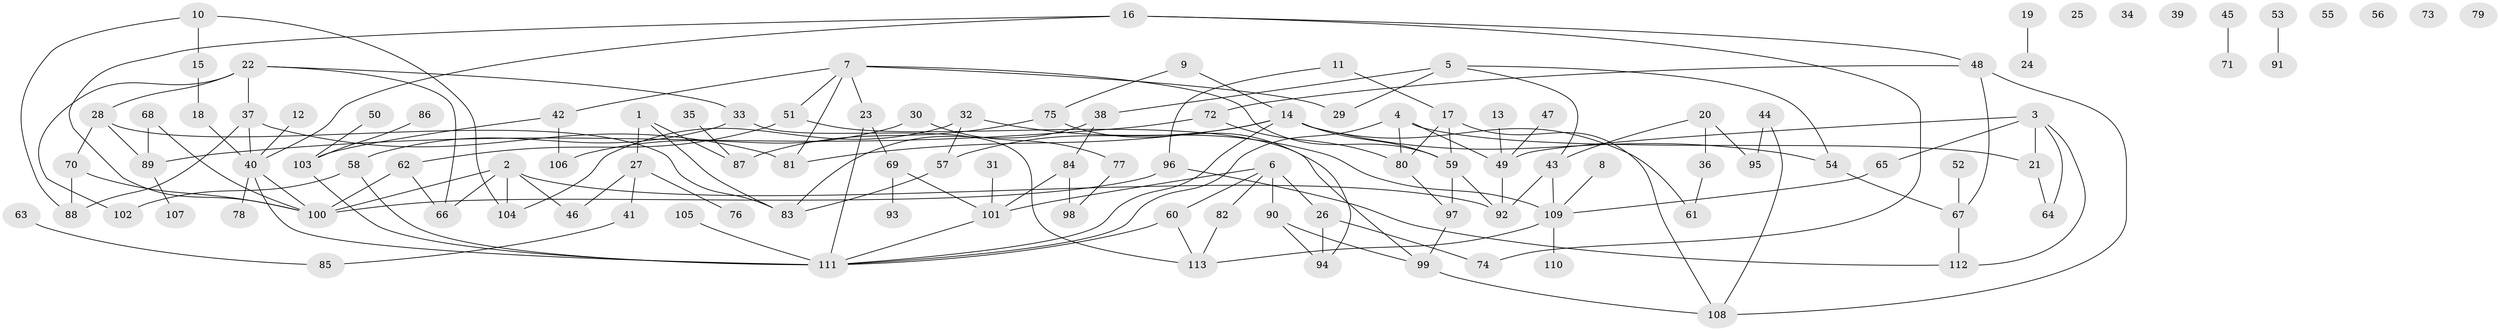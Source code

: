 // Generated by graph-tools (version 1.1) at 2025/40/03/09/25 04:40:27]
// undirected, 113 vertices, 154 edges
graph export_dot {
graph [start="1"]
  node [color=gray90,style=filled];
  1;
  2;
  3;
  4;
  5;
  6;
  7;
  8;
  9;
  10;
  11;
  12;
  13;
  14;
  15;
  16;
  17;
  18;
  19;
  20;
  21;
  22;
  23;
  24;
  25;
  26;
  27;
  28;
  29;
  30;
  31;
  32;
  33;
  34;
  35;
  36;
  37;
  38;
  39;
  40;
  41;
  42;
  43;
  44;
  45;
  46;
  47;
  48;
  49;
  50;
  51;
  52;
  53;
  54;
  55;
  56;
  57;
  58;
  59;
  60;
  61;
  62;
  63;
  64;
  65;
  66;
  67;
  68;
  69;
  70;
  71;
  72;
  73;
  74;
  75;
  76;
  77;
  78;
  79;
  80;
  81;
  82;
  83;
  84;
  85;
  86;
  87;
  88;
  89;
  90;
  91;
  92;
  93;
  94;
  95;
  96;
  97;
  98;
  99;
  100;
  101;
  102;
  103;
  104;
  105;
  106;
  107;
  108;
  109;
  110;
  111;
  112;
  113;
  1 -- 27;
  1 -- 83;
  1 -- 87;
  2 -- 46;
  2 -- 66;
  2 -- 92;
  2 -- 100;
  2 -- 104;
  3 -- 21;
  3 -- 49;
  3 -- 64;
  3 -- 65;
  3 -- 112;
  4 -- 21;
  4 -- 49;
  4 -- 80;
  4 -- 111;
  5 -- 29;
  5 -- 38;
  5 -- 43;
  5 -- 54;
  6 -- 26;
  6 -- 60;
  6 -- 82;
  6 -- 90;
  6 -- 101;
  7 -- 23;
  7 -- 29;
  7 -- 42;
  7 -- 51;
  7 -- 59;
  7 -- 81;
  8 -- 109;
  9 -- 14;
  9 -- 75;
  10 -- 15;
  10 -- 88;
  10 -- 104;
  11 -- 17;
  11 -- 96;
  12 -- 40;
  13 -- 49;
  14 -- 54;
  14 -- 57;
  14 -- 59;
  14 -- 61;
  14 -- 81;
  14 -- 111;
  15 -- 18;
  16 -- 40;
  16 -- 48;
  16 -- 74;
  16 -- 100;
  17 -- 59;
  17 -- 80;
  17 -- 108;
  18 -- 40;
  19 -- 24;
  20 -- 36;
  20 -- 43;
  20 -- 95;
  21 -- 64;
  22 -- 28;
  22 -- 33;
  22 -- 37;
  22 -- 66;
  22 -- 102;
  23 -- 69;
  23 -- 111;
  26 -- 74;
  26 -- 94;
  27 -- 41;
  27 -- 46;
  27 -- 76;
  28 -- 70;
  28 -- 83;
  28 -- 89;
  30 -- 77;
  30 -- 106;
  31 -- 101;
  32 -- 57;
  32 -- 104;
  32 -- 109;
  33 -- 58;
  33 -- 113;
  35 -- 87;
  36 -- 61;
  37 -- 40;
  37 -- 81;
  37 -- 88;
  38 -- 83;
  38 -- 84;
  40 -- 78;
  40 -- 100;
  40 -- 111;
  41 -- 85;
  42 -- 103;
  42 -- 106;
  43 -- 92;
  43 -- 109;
  44 -- 95;
  44 -- 108;
  45 -- 71;
  47 -- 49;
  48 -- 67;
  48 -- 72;
  48 -- 108;
  49 -- 92;
  50 -- 103;
  51 -- 62;
  51 -- 99;
  52 -- 67;
  53 -- 91;
  54 -- 67;
  57 -- 83;
  58 -- 102;
  58 -- 111;
  59 -- 92;
  59 -- 97;
  60 -- 111;
  60 -- 113;
  62 -- 66;
  62 -- 100;
  63 -- 85;
  65 -- 109;
  67 -- 112;
  68 -- 89;
  68 -- 100;
  69 -- 93;
  69 -- 101;
  70 -- 88;
  70 -- 100;
  72 -- 80;
  72 -- 89;
  75 -- 87;
  75 -- 94;
  77 -- 98;
  80 -- 97;
  82 -- 113;
  84 -- 98;
  84 -- 101;
  86 -- 103;
  89 -- 107;
  90 -- 94;
  90 -- 99;
  96 -- 100;
  96 -- 112;
  97 -- 99;
  99 -- 108;
  101 -- 111;
  103 -- 111;
  105 -- 111;
  109 -- 110;
  109 -- 113;
}
